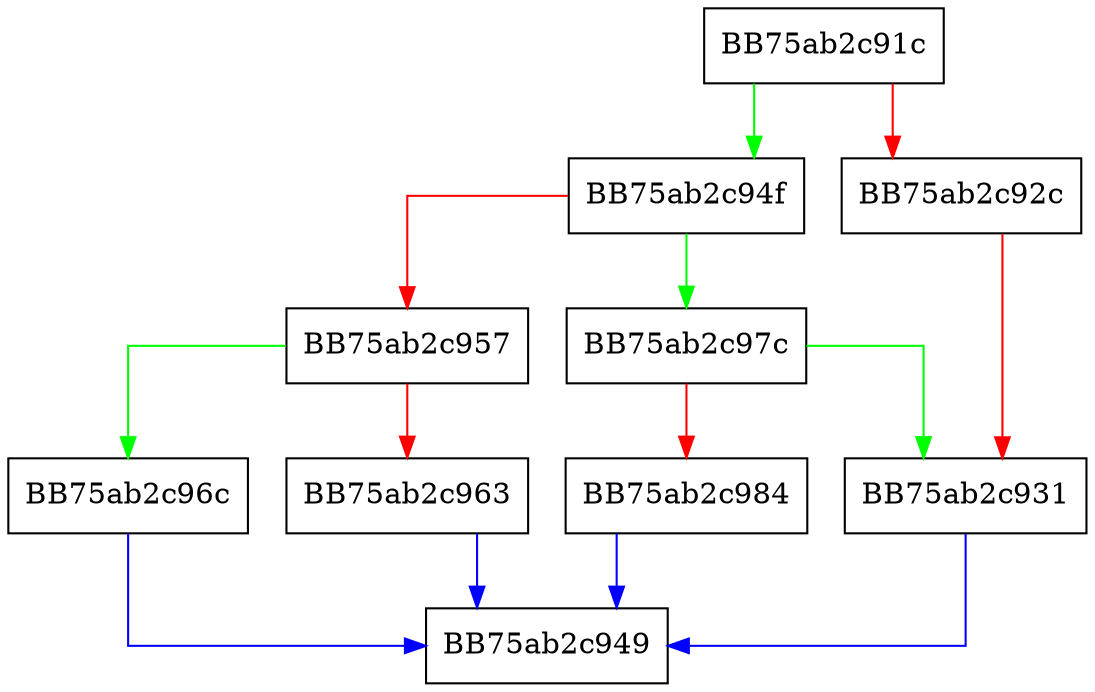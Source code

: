 digraph map_cnt4k_to_histo8 {
  node [shape="box"];
  graph [splines=ortho];
  BB75ab2c91c -> BB75ab2c94f [color="green"];
  BB75ab2c91c -> BB75ab2c92c [color="red"];
  BB75ab2c92c -> BB75ab2c931 [color="red"];
  BB75ab2c931 -> BB75ab2c949 [color="blue"];
  BB75ab2c94f -> BB75ab2c97c [color="green"];
  BB75ab2c94f -> BB75ab2c957 [color="red"];
  BB75ab2c957 -> BB75ab2c96c [color="green"];
  BB75ab2c957 -> BB75ab2c963 [color="red"];
  BB75ab2c963 -> BB75ab2c949 [color="blue"];
  BB75ab2c96c -> BB75ab2c949 [color="blue"];
  BB75ab2c97c -> BB75ab2c931 [color="green"];
  BB75ab2c97c -> BB75ab2c984 [color="red"];
  BB75ab2c984 -> BB75ab2c949 [color="blue"];
}